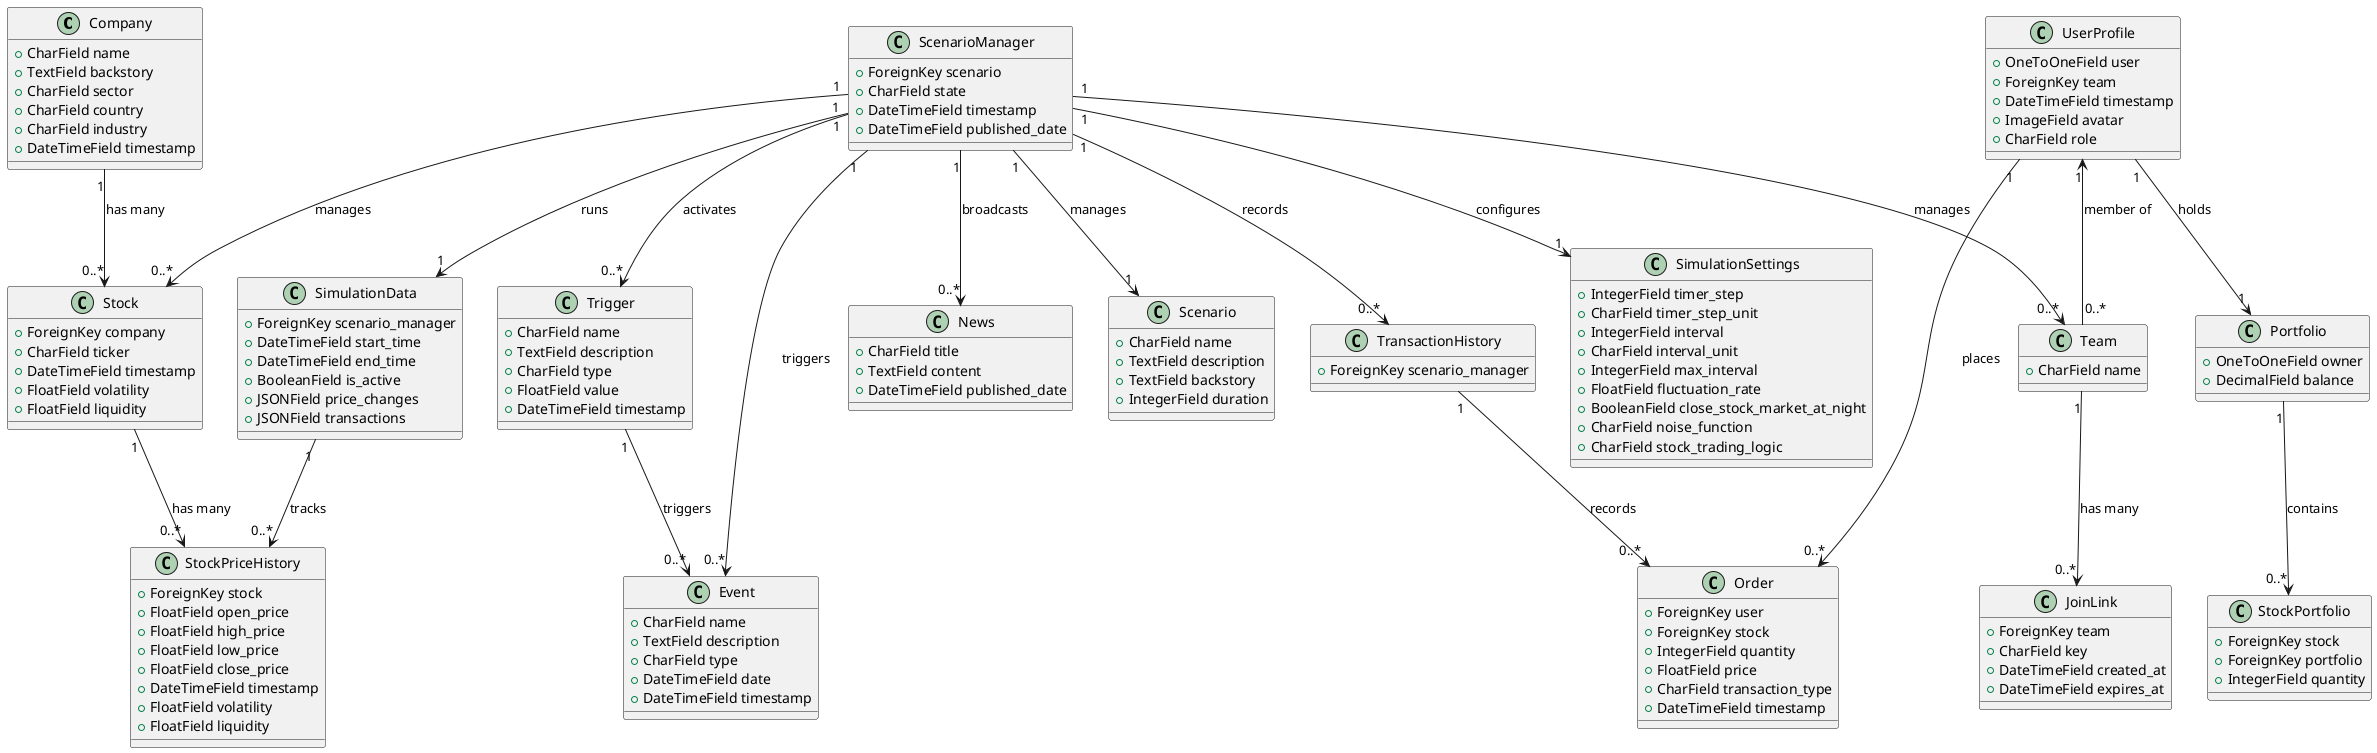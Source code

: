 @startuml
class Company {
    +CharField name
    +TextField backstory
    +CharField sector
    +CharField country
    +CharField industry
    +DateTimeField timestamp
}

class Event {
    +CharField name
    +TextField description
    +CharField type
    +DateTimeField date
    +DateTimeField timestamp
}

class News {
    +CharField title
    +TextField content
    +DateTimeField published_date
}

class Portfolio {
    +OneToOneField owner
    +DecimalField balance
}

class StockPortfolio {
    +ForeignKey stock
    +ForeignKey portfolio
    +IntegerField quantity
}

class Scenario {
    +CharField name
    +TextField description
    +TextField backstory
    +IntegerField duration
}

class SimulationData {
    +ForeignKey scenario_manager
    +DateTimeField start_time
    +DateTimeField end_time
    +BooleanField is_active
    +JSONField price_changes
    +JSONField transactions
}

class ScenarioManager {
    +ForeignKey scenario
    +CharField state
    +DateTimeField timestamp
    +DateTimeField published_date
}

class SimulationSettings {
    +IntegerField timer_step
    +CharField timer_step_unit
    +IntegerField interval
    +CharField interval_unit
    +IntegerField max_interval
    +FloatField fluctuation_rate
    +BooleanField close_stock_market_at_night
    +CharField noise_function
    +CharField stock_trading_logic
}

class Stock {
    +ForeignKey company
    +CharField ticker
    +DateTimeField timestamp
    +FloatField volatility
    +FloatField liquidity
}

class StockPriceHistory {
    +ForeignKey stock
    +FloatField open_price
    +FloatField high_price
    +FloatField low_price
    +FloatField close_price
    +DateTimeField timestamp
    +FloatField volatility
    +FloatField liquidity
}

class Team {
    +CharField name
}

class JoinLink {
    +ForeignKey team
    +CharField key
    +DateTimeField created_at
    +DateTimeField expires_at
}

class TransactionHistory {
    +ForeignKey scenario_manager
}

class Order {
    +ForeignKey user
    +ForeignKey stock
    +IntegerField quantity
    +FloatField price
    +CharField transaction_type
    +DateTimeField timestamp
}

class Trigger {
    +CharField name
    +TextField description
    +CharField type
    +FloatField value
    +DateTimeField timestamp
}

class UserProfile {
    +OneToOneField user
    +ForeignKey team
    +DateTimeField timestamp
    +ImageField avatar
    +CharField role
}

' Relationships
Company "1" --> "0..*" Stock : "has many"
Stock "1" --> "0..*" StockPriceHistory : "has many"
ScenarioManager "1" --> "1" Scenario : "manages"
ScenarioManager "1" --> "1" SimulationSettings : "configures"
ScenarioManager "1" --> "1" SimulationData : "runs"
ScenarioManager "1" --> "0..*" Stock : "manages"
ScenarioManager "1" --> "0..*" Team : "manages"
ScenarioManager "1" --> "0..*" Event : "triggers"
ScenarioManager "1" --> "0..*" Trigger : "activates"
ScenarioManager "1" --> "0..*" News : "broadcasts"
SimulationData "1" --> "0..*" StockPriceHistory : "tracks"
Team "1" --> "0..*" JoinLink : "has many"
Portfolio "1" --> "0..*" StockPortfolio : "contains"
UserProfile "1" --> "0..*" Order : "places"
TransactionHistory "1" --> "0..*" Order : "records"
Trigger "1" --> "0..*" Event : "triggers"
UserProfile "1" --> "1" Portfolio : "holds"
UserProfile "1" <-- "0..*" Team : "member of"
ScenarioManager "1" --> "0..*" TransactionHistory : "records"
@enduml